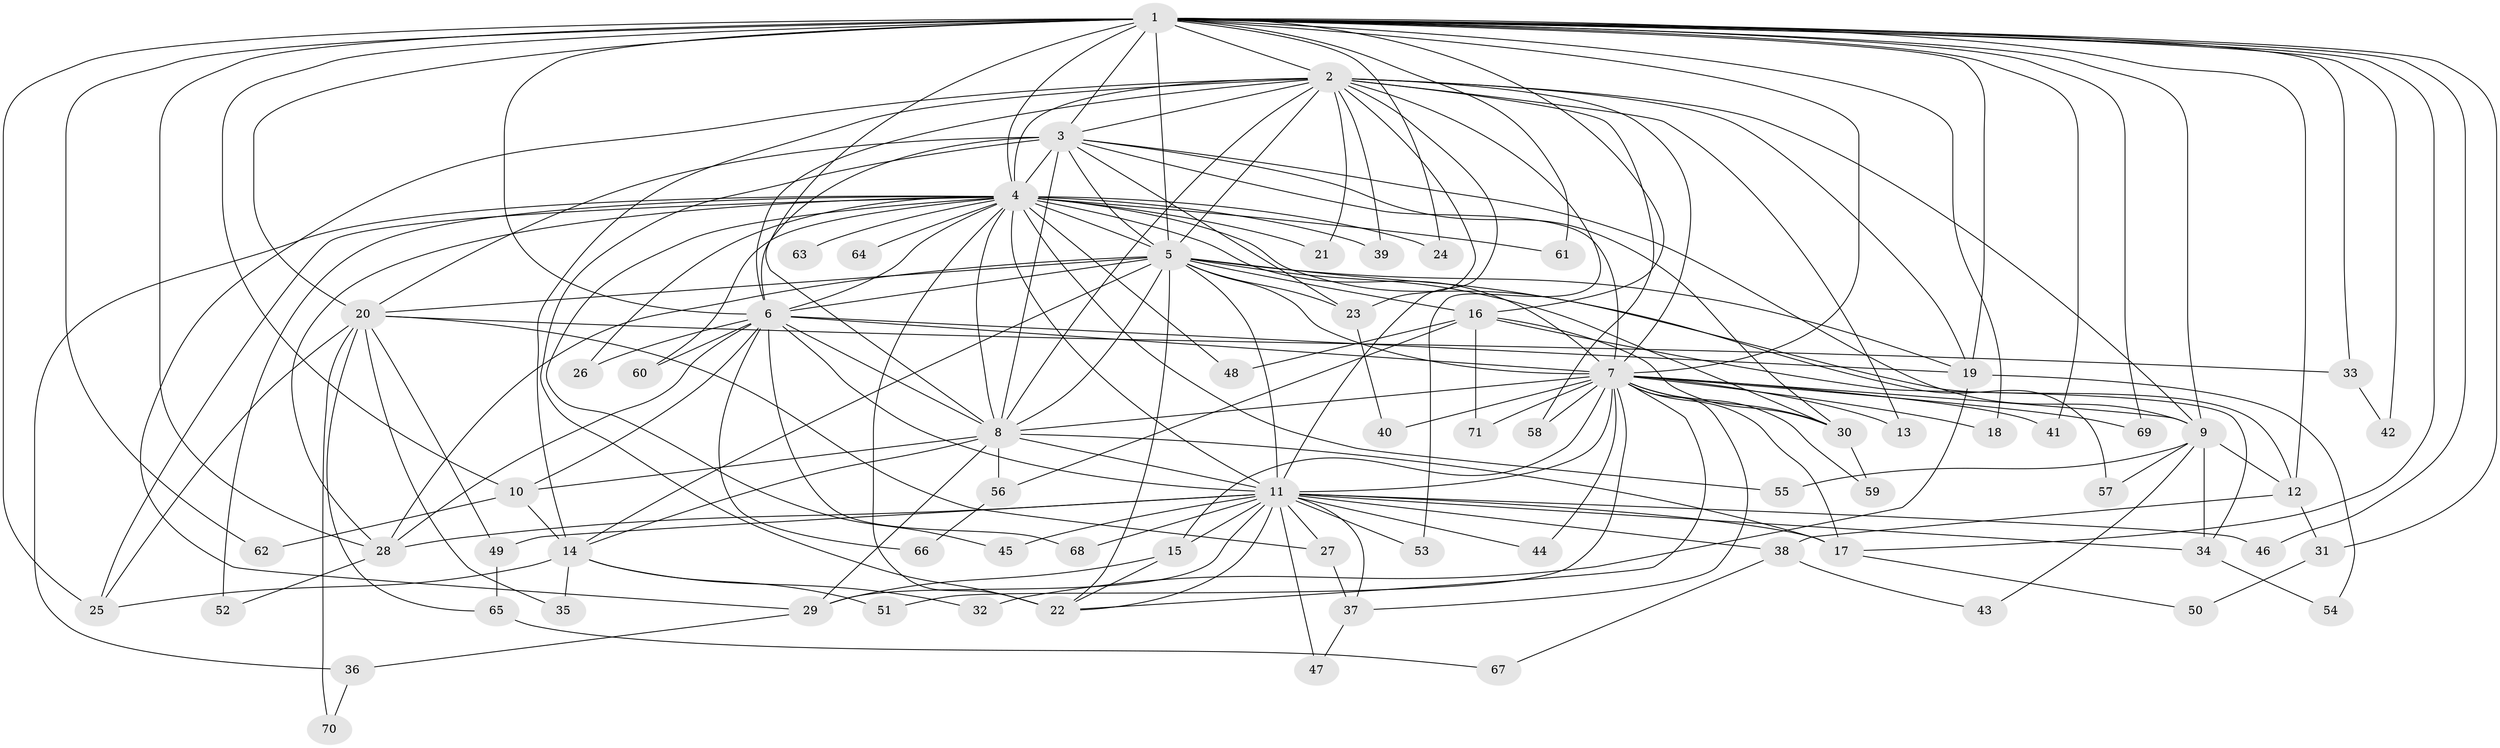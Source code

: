 // original degree distribution, {21: 0.007042253521126761, 23: 0.02112676056338028, 12: 0.014084507042253521, 32: 0.014084507042253521, 40: 0.007042253521126761, 18: 0.007042253521126761, 20: 0.007042253521126761, 5: 0.07746478873239436, 3: 0.13380281690140844, 2: 0.5704225352112676, 4: 0.11971830985915492, 6: 0.014084507042253521, 8: 0.007042253521126761}
// Generated by graph-tools (version 1.1) at 2025/34/03/09/25 02:34:35]
// undirected, 71 vertices, 183 edges
graph export_dot {
graph [start="1"]
  node [color=gray90,style=filled];
  1;
  2;
  3;
  4;
  5;
  6;
  7;
  8;
  9;
  10;
  11;
  12;
  13;
  14;
  15;
  16;
  17;
  18;
  19;
  20;
  21;
  22;
  23;
  24;
  25;
  26;
  27;
  28;
  29;
  30;
  31;
  32;
  33;
  34;
  35;
  36;
  37;
  38;
  39;
  40;
  41;
  42;
  43;
  44;
  45;
  46;
  47;
  48;
  49;
  50;
  51;
  52;
  53;
  54;
  55;
  56;
  57;
  58;
  59;
  60;
  61;
  62;
  63;
  64;
  65;
  66;
  67;
  68;
  69;
  70;
  71;
  1 -- 2 [weight=2.0];
  1 -- 3 [weight=4.0];
  1 -- 4 [weight=3.0];
  1 -- 5 [weight=2.0];
  1 -- 6 [weight=2.0];
  1 -- 7 [weight=2.0];
  1 -- 8 [weight=2.0];
  1 -- 9 [weight=1.0];
  1 -- 10 [weight=1.0];
  1 -- 12 [weight=1.0];
  1 -- 16 [weight=2.0];
  1 -- 17 [weight=1.0];
  1 -- 18 [weight=1.0];
  1 -- 19 [weight=1.0];
  1 -- 20 [weight=3.0];
  1 -- 24 [weight=1.0];
  1 -- 25 [weight=1.0];
  1 -- 28 [weight=2.0];
  1 -- 31 [weight=1.0];
  1 -- 33 [weight=1.0];
  1 -- 41 [weight=1.0];
  1 -- 42 [weight=1.0];
  1 -- 46 [weight=1.0];
  1 -- 61 [weight=1.0];
  1 -- 62 [weight=1.0];
  1 -- 69 [weight=1.0];
  2 -- 3 [weight=2.0];
  2 -- 4 [weight=2.0];
  2 -- 5 [weight=1.0];
  2 -- 6 [weight=1.0];
  2 -- 7 [weight=1.0];
  2 -- 8 [weight=2.0];
  2 -- 9 [weight=1.0];
  2 -- 11 [weight=1.0];
  2 -- 13 [weight=1.0];
  2 -- 14 [weight=1.0];
  2 -- 19 [weight=1.0];
  2 -- 21 [weight=1.0];
  2 -- 23 [weight=2.0];
  2 -- 29 [weight=1.0];
  2 -- 39 [weight=1.0];
  2 -- 53 [weight=1.0];
  2 -- 58 [weight=1.0];
  3 -- 4 [weight=17.0];
  3 -- 5 [weight=2.0];
  3 -- 6 [weight=4.0];
  3 -- 7 [weight=3.0];
  3 -- 8 [weight=3.0];
  3 -- 9 [weight=1.0];
  3 -- 20 [weight=1.0];
  3 -- 22 [weight=1.0];
  3 -- 23 [weight=1.0];
  3 -- 30 [weight=1.0];
  4 -- 5 [weight=5.0];
  4 -- 6 [weight=1.0];
  4 -- 7 [weight=3.0];
  4 -- 8 [weight=1.0];
  4 -- 11 [weight=5.0];
  4 -- 21 [weight=1.0];
  4 -- 22 [weight=3.0];
  4 -- 24 [weight=1.0];
  4 -- 25 [weight=2.0];
  4 -- 26 [weight=1.0];
  4 -- 28 [weight=1.0];
  4 -- 36 [weight=1.0];
  4 -- 39 [weight=1.0];
  4 -- 45 [weight=1.0];
  4 -- 48 [weight=1.0];
  4 -- 52 [weight=1.0];
  4 -- 55 [weight=1.0];
  4 -- 57 [weight=1.0];
  4 -- 60 [weight=1.0];
  4 -- 61 [weight=1.0];
  4 -- 63 [weight=1.0];
  4 -- 64 [weight=1.0];
  5 -- 6 [weight=1.0];
  5 -- 7 [weight=3.0];
  5 -- 8 [weight=1.0];
  5 -- 11 [weight=14.0];
  5 -- 12 [weight=1.0];
  5 -- 14 [weight=1.0];
  5 -- 16 [weight=1.0];
  5 -- 19 [weight=1.0];
  5 -- 20 [weight=1.0];
  5 -- 22 [weight=1.0];
  5 -- 23 [weight=2.0];
  5 -- 28 [weight=1.0];
  5 -- 30 [weight=1.0];
  6 -- 7 [weight=1.0];
  6 -- 8 [weight=2.0];
  6 -- 10 [weight=1.0];
  6 -- 11 [weight=1.0];
  6 -- 19 [weight=1.0];
  6 -- 26 [weight=1.0];
  6 -- 28 [weight=1.0];
  6 -- 60 [weight=1.0];
  6 -- 66 [weight=1.0];
  6 -- 68 [weight=1.0];
  7 -- 8 [weight=1.0];
  7 -- 9 [weight=1.0];
  7 -- 11 [weight=3.0];
  7 -- 13 [weight=1.0];
  7 -- 15 [weight=1.0];
  7 -- 17 [weight=1.0];
  7 -- 18 [weight=1.0];
  7 -- 22 [weight=1.0];
  7 -- 30 [weight=1.0];
  7 -- 37 [weight=1.0];
  7 -- 40 [weight=1.0];
  7 -- 41 [weight=1.0];
  7 -- 44 [weight=1.0];
  7 -- 51 [weight=1.0];
  7 -- 58 [weight=1.0];
  7 -- 59 [weight=1.0];
  7 -- 69 [weight=1.0];
  7 -- 71 [weight=1.0];
  8 -- 10 [weight=1.0];
  8 -- 11 [weight=2.0];
  8 -- 14 [weight=1.0];
  8 -- 17 [weight=1.0];
  8 -- 29 [weight=1.0];
  8 -- 56 [weight=1.0];
  9 -- 12 [weight=1.0];
  9 -- 34 [weight=1.0];
  9 -- 43 [weight=1.0];
  9 -- 55 [weight=1.0];
  9 -- 57 [weight=1.0];
  10 -- 14 [weight=1.0];
  10 -- 62 [weight=1.0];
  11 -- 15 [weight=1.0];
  11 -- 17 [weight=1.0];
  11 -- 22 [weight=1.0];
  11 -- 27 [weight=1.0];
  11 -- 28 [weight=1.0];
  11 -- 29 [weight=1.0];
  11 -- 34 [weight=1.0];
  11 -- 37 [weight=1.0];
  11 -- 38 [weight=1.0];
  11 -- 44 [weight=1.0];
  11 -- 45 [weight=1.0];
  11 -- 46 [weight=1.0];
  11 -- 47 [weight=1.0];
  11 -- 49 [weight=1.0];
  11 -- 53 [weight=1.0];
  11 -- 68 [weight=1.0];
  12 -- 31 [weight=1.0];
  12 -- 38 [weight=1.0];
  14 -- 25 [weight=1.0];
  14 -- 32 [weight=1.0];
  14 -- 35 [weight=1.0];
  14 -- 51 [weight=1.0];
  15 -- 22 [weight=1.0];
  15 -- 29 [weight=1.0];
  16 -- 30 [weight=1.0];
  16 -- 34 [weight=1.0];
  16 -- 48 [weight=1.0];
  16 -- 56 [weight=1.0];
  16 -- 71 [weight=1.0];
  17 -- 50 [weight=1.0];
  19 -- 32 [weight=1.0];
  19 -- 54 [weight=1.0];
  20 -- 25 [weight=1.0];
  20 -- 27 [weight=1.0];
  20 -- 33 [weight=1.0];
  20 -- 35 [weight=1.0];
  20 -- 49 [weight=1.0];
  20 -- 65 [weight=1.0];
  20 -- 70 [weight=1.0];
  23 -- 40 [weight=1.0];
  27 -- 37 [weight=1.0];
  28 -- 52 [weight=1.0];
  29 -- 36 [weight=1.0];
  30 -- 59 [weight=1.0];
  31 -- 50 [weight=1.0];
  33 -- 42 [weight=1.0];
  34 -- 54 [weight=1.0];
  36 -- 70 [weight=1.0];
  37 -- 47 [weight=1.0];
  38 -- 43 [weight=1.0];
  38 -- 67 [weight=1.0];
  49 -- 65 [weight=1.0];
  56 -- 66 [weight=1.0];
  65 -- 67 [weight=1.0];
}

